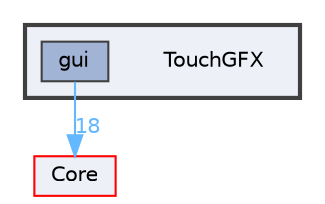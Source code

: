digraph "C:/Users/aleja/Documents/Github/PM3-Cable_Monitor/Software/Cable-Monitor_TouchGFX/Cable_Monitor_Horwey/TouchGFX"
{
 // LATEX_PDF_SIZE
  bgcolor="transparent";
  edge [fontname=Helvetica,fontsize=10,labelfontname=Helvetica,labelfontsize=10];
  node [fontname=Helvetica,fontsize=10,shape=box,height=0.2,width=0.4];
  compound=true
  subgraph clusterdir_7533a30049b44b0794252d647810a8ad {
    graph [ bgcolor="#edf0f7", pencolor="grey25", label="", fontname=Helvetica,fontsize=10 style="filled,bold", URL="dir_7533a30049b44b0794252d647810a8ad.html",tooltip=""]
    dir_7533a30049b44b0794252d647810a8ad [shape=plaintext, label="TouchGFX"];
  dir_bd96e3dfd9c426785519865ec5993562 [label="gui", fillcolor="#a2b4d6", color="grey25", style="filled", URL="dir_bd96e3dfd9c426785519865ec5993562.html",tooltip=""];
  }
  dir_c6310732a22f63c0c2fc5595561e68f1 [label="Core", fillcolor="#edf0f7", color="red", style="filled", URL="dir_c6310732a22f63c0c2fc5595561e68f1.html",tooltip=""];
  dir_bd96e3dfd9c426785519865ec5993562->dir_c6310732a22f63c0c2fc5595561e68f1 [headlabel="18", labeldistance=1.5 headhref="dir_000008_000005.html" href="dir_000008_000005.html" color="steelblue1" fontcolor="steelblue1"];
}
